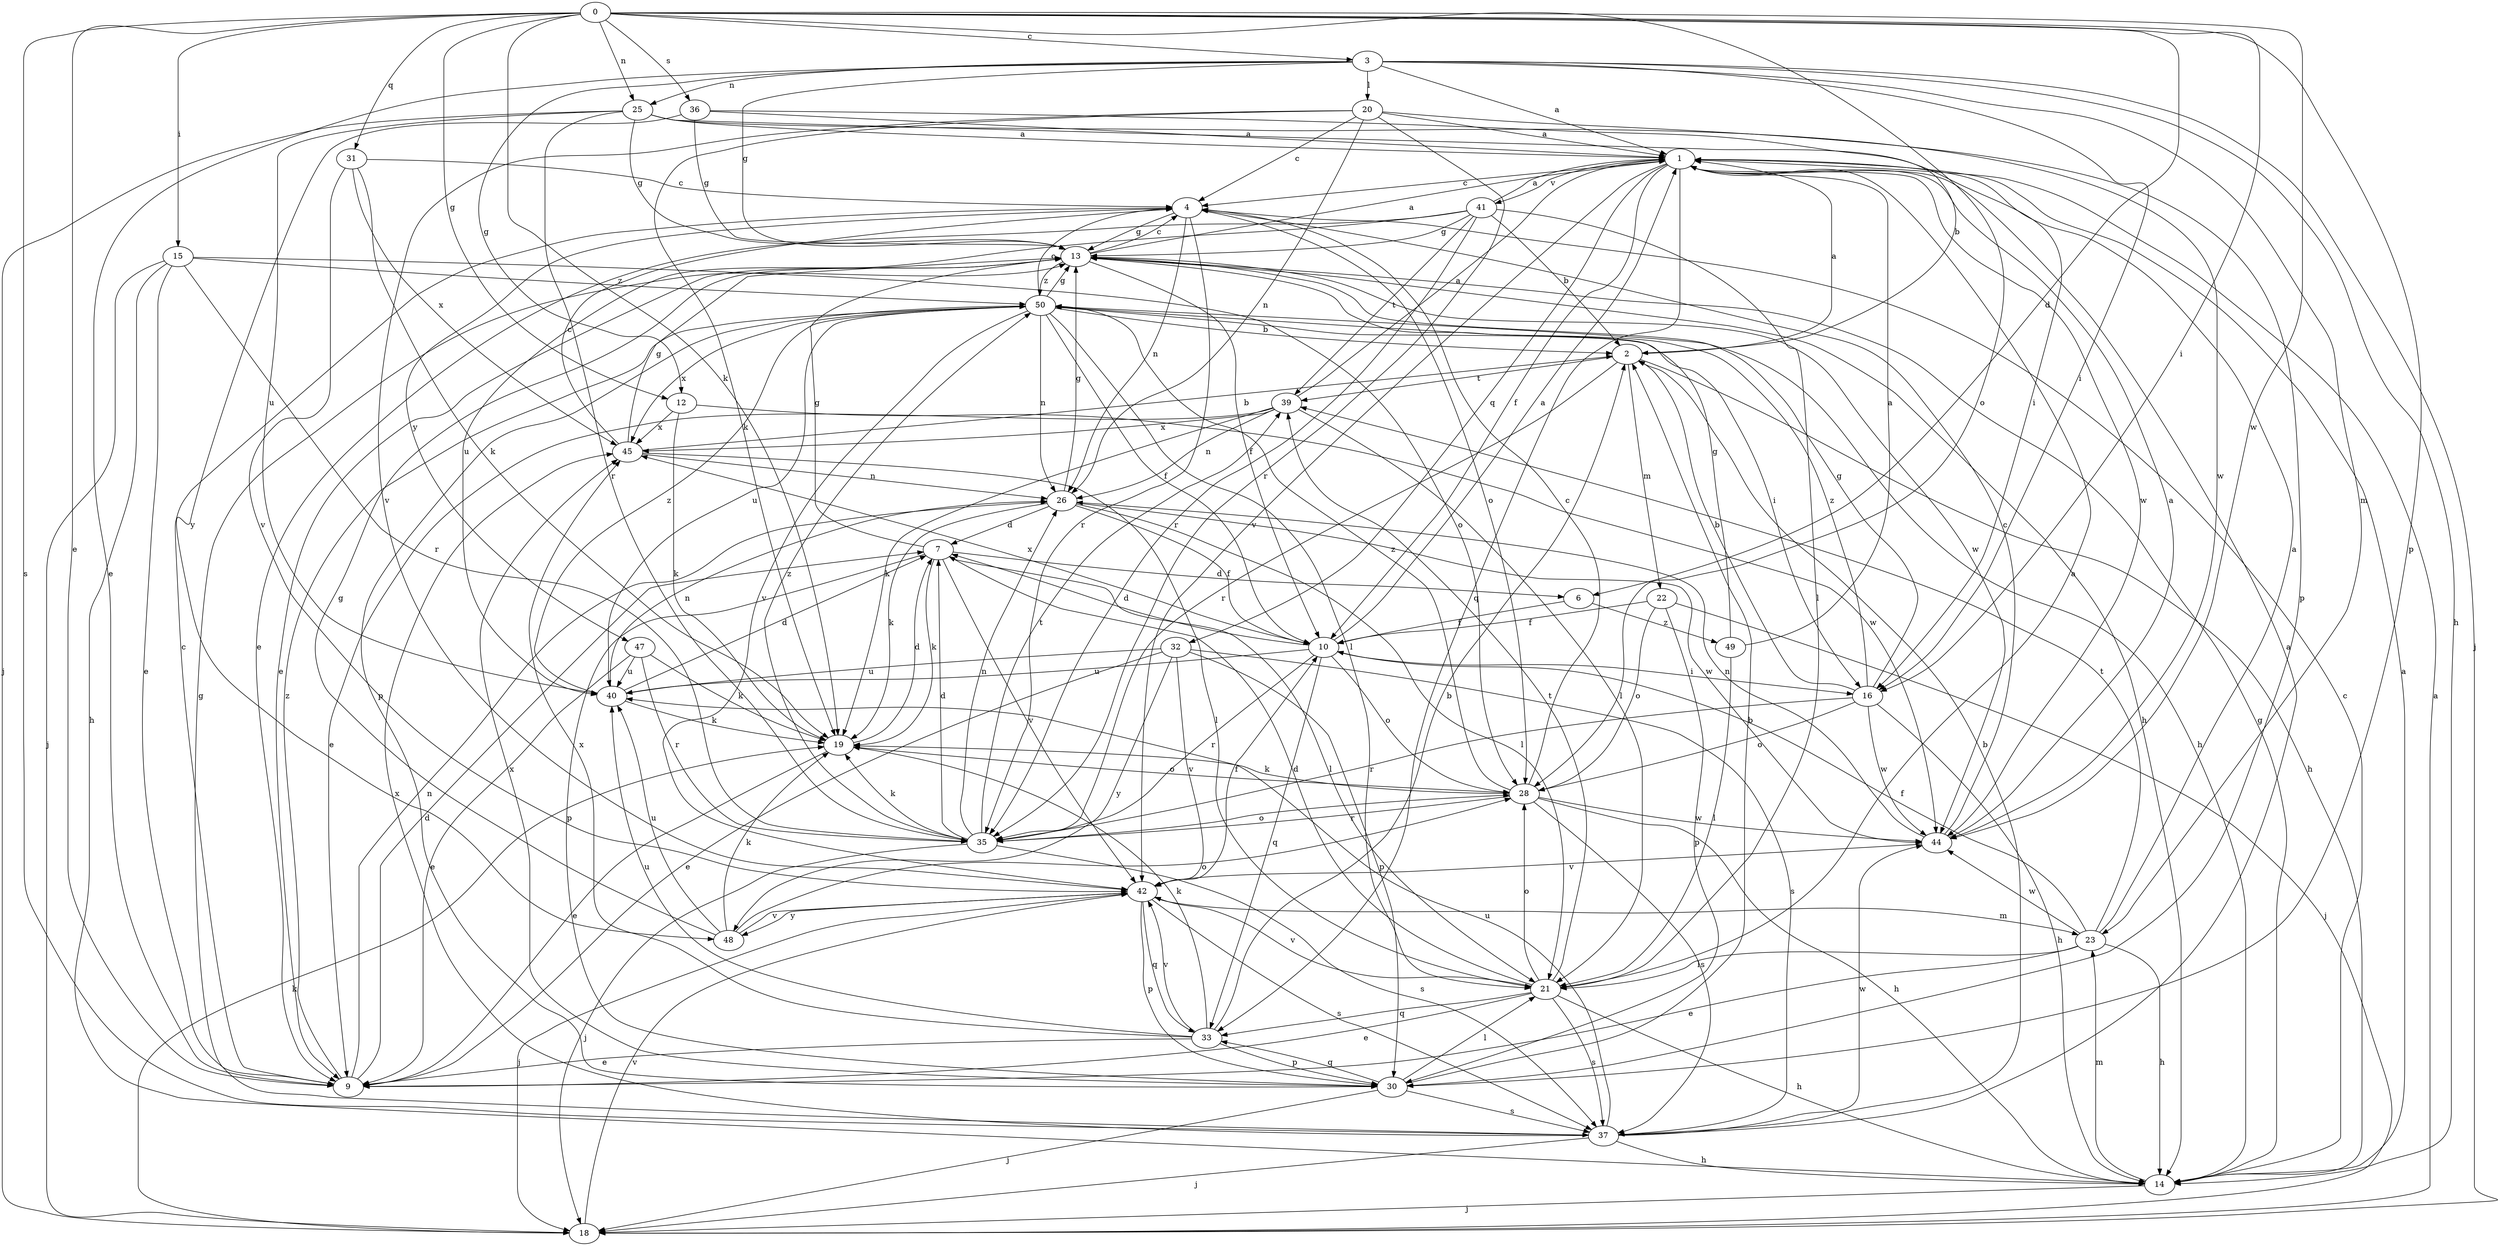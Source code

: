 strict digraph  {
0;
1;
2;
3;
4;
6;
7;
9;
10;
12;
13;
14;
15;
16;
18;
19;
20;
21;
22;
23;
25;
26;
28;
30;
31;
32;
33;
35;
36;
37;
39;
40;
41;
42;
44;
45;
47;
48;
49;
50;
0 -> 3  [label=c];
0 -> 6  [label=d];
0 -> 9  [label=e];
0 -> 12  [label=g];
0 -> 15  [label=i];
0 -> 16  [label=i];
0 -> 19  [label=k];
0 -> 25  [label=n];
0 -> 28  [label=o];
0 -> 30  [label=p];
0 -> 31  [label=q];
0 -> 36  [label=s];
0 -> 37  [label=s];
0 -> 44  [label=w];
1 -> 4  [label=c];
1 -> 10  [label=f];
1 -> 32  [label=q];
1 -> 33  [label=q];
1 -> 41  [label=v];
1 -> 42  [label=v];
1 -> 44  [label=w];
2 -> 1  [label=a];
2 -> 14  [label=h];
2 -> 22  [label=m];
2 -> 35  [label=r];
2 -> 39  [label=t];
3 -> 1  [label=a];
3 -> 9  [label=e];
3 -> 12  [label=g];
3 -> 13  [label=g];
3 -> 14  [label=h];
3 -> 16  [label=i];
3 -> 18  [label=j];
3 -> 20  [label=l];
3 -> 23  [label=m];
3 -> 25  [label=n];
4 -> 13  [label=g];
4 -> 26  [label=n];
4 -> 28  [label=o];
4 -> 35  [label=r];
4 -> 47  [label=y];
6 -> 10  [label=f];
6 -> 49  [label=z];
7 -> 6  [label=d];
7 -> 13  [label=g];
7 -> 19  [label=k];
7 -> 21  [label=l];
7 -> 30  [label=p];
7 -> 42  [label=v];
9 -> 4  [label=c];
9 -> 7  [label=d];
9 -> 26  [label=n];
9 -> 50  [label=z];
10 -> 1  [label=a];
10 -> 7  [label=d];
10 -> 16  [label=i];
10 -> 28  [label=o];
10 -> 33  [label=q];
10 -> 35  [label=r];
10 -> 40  [label=u];
10 -> 45  [label=x];
12 -> 19  [label=k];
12 -> 44  [label=w];
12 -> 45  [label=x];
13 -> 1  [label=a];
13 -> 4  [label=c];
13 -> 9  [label=e];
13 -> 10  [label=f];
13 -> 14  [label=h];
13 -> 44  [label=w];
13 -> 50  [label=z];
14 -> 1  [label=a];
14 -> 4  [label=c];
14 -> 13  [label=g];
14 -> 18  [label=j];
14 -> 23  [label=m];
15 -> 9  [label=e];
15 -> 14  [label=h];
15 -> 18  [label=j];
15 -> 28  [label=o];
15 -> 35  [label=r];
15 -> 50  [label=z];
16 -> 2  [label=b];
16 -> 13  [label=g];
16 -> 14  [label=h];
16 -> 28  [label=o];
16 -> 35  [label=r];
16 -> 44  [label=w];
16 -> 50  [label=z];
18 -> 1  [label=a];
18 -> 19  [label=k];
18 -> 42  [label=v];
19 -> 7  [label=d];
19 -> 9  [label=e];
19 -> 28  [label=o];
20 -> 1  [label=a];
20 -> 4  [label=c];
20 -> 19  [label=k];
20 -> 26  [label=n];
20 -> 30  [label=p];
20 -> 35  [label=r];
20 -> 42  [label=v];
21 -> 1  [label=a];
21 -> 7  [label=d];
21 -> 9  [label=e];
21 -> 14  [label=h];
21 -> 28  [label=o];
21 -> 33  [label=q];
21 -> 37  [label=s];
21 -> 39  [label=t];
21 -> 42  [label=v];
22 -> 10  [label=f];
22 -> 18  [label=j];
22 -> 28  [label=o];
22 -> 30  [label=p];
23 -> 1  [label=a];
23 -> 9  [label=e];
23 -> 10  [label=f];
23 -> 14  [label=h];
23 -> 21  [label=l];
23 -> 39  [label=t];
23 -> 44  [label=w];
25 -> 1  [label=a];
25 -> 2  [label=b];
25 -> 13  [label=g];
25 -> 18  [label=j];
25 -> 35  [label=r];
25 -> 40  [label=u];
25 -> 44  [label=w];
26 -> 7  [label=d];
26 -> 10  [label=f];
26 -> 13  [label=g];
26 -> 19  [label=k];
26 -> 21  [label=l];
26 -> 44  [label=w];
28 -> 4  [label=c];
28 -> 14  [label=h];
28 -> 19  [label=k];
28 -> 35  [label=r];
28 -> 37  [label=s];
28 -> 44  [label=w];
28 -> 50  [label=z];
30 -> 2  [label=b];
30 -> 18  [label=j];
30 -> 21  [label=l];
30 -> 33  [label=q];
30 -> 37  [label=s];
30 -> 45  [label=x];
31 -> 4  [label=c];
31 -> 19  [label=k];
31 -> 42  [label=v];
31 -> 45  [label=x];
32 -> 9  [label=e];
32 -> 30  [label=p];
32 -> 37  [label=s];
32 -> 40  [label=u];
32 -> 42  [label=v];
32 -> 48  [label=y];
33 -> 2  [label=b];
33 -> 9  [label=e];
33 -> 19  [label=k];
33 -> 30  [label=p];
33 -> 40  [label=u];
33 -> 42  [label=v];
33 -> 45  [label=x];
35 -> 7  [label=d];
35 -> 18  [label=j];
35 -> 19  [label=k];
35 -> 26  [label=n];
35 -> 28  [label=o];
35 -> 37  [label=s];
35 -> 39  [label=t];
35 -> 50  [label=z];
36 -> 1  [label=a];
36 -> 13  [label=g];
36 -> 16  [label=i];
36 -> 48  [label=y];
37 -> 1  [label=a];
37 -> 2  [label=b];
37 -> 13  [label=g];
37 -> 14  [label=h];
37 -> 18  [label=j];
37 -> 40  [label=u];
37 -> 44  [label=w];
37 -> 45  [label=x];
39 -> 1  [label=a];
39 -> 9  [label=e];
39 -> 19  [label=k];
39 -> 21  [label=l];
39 -> 26  [label=n];
39 -> 45  [label=x];
40 -> 7  [label=d];
40 -> 19  [label=k];
40 -> 26  [label=n];
40 -> 50  [label=z];
41 -> 1  [label=a];
41 -> 2  [label=b];
41 -> 9  [label=e];
41 -> 13  [label=g];
41 -> 21  [label=l];
41 -> 35  [label=r];
41 -> 39  [label=t];
41 -> 40  [label=u];
42 -> 10  [label=f];
42 -> 18  [label=j];
42 -> 23  [label=m];
42 -> 30  [label=p];
42 -> 33  [label=q];
42 -> 37  [label=s];
42 -> 48  [label=y];
44 -> 1  [label=a];
44 -> 4  [label=c];
44 -> 26  [label=n];
44 -> 42  [label=v];
45 -> 2  [label=b];
45 -> 4  [label=c];
45 -> 13  [label=g];
45 -> 21  [label=l];
45 -> 26  [label=n];
47 -> 9  [label=e];
47 -> 19  [label=k];
47 -> 35  [label=r];
47 -> 40  [label=u];
48 -> 13  [label=g];
48 -> 19  [label=k];
48 -> 28  [label=o];
48 -> 40  [label=u];
48 -> 42  [label=v];
49 -> 1  [label=a];
49 -> 13  [label=g];
49 -> 21  [label=l];
50 -> 2  [label=b];
50 -> 4  [label=c];
50 -> 10  [label=f];
50 -> 13  [label=g];
50 -> 14  [label=h];
50 -> 16  [label=i];
50 -> 21  [label=l];
50 -> 26  [label=n];
50 -> 30  [label=p];
50 -> 40  [label=u];
50 -> 42  [label=v];
50 -> 45  [label=x];
}
